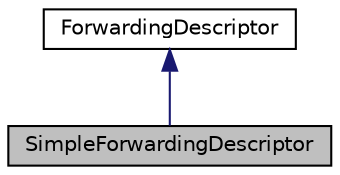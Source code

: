 digraph "SimpleForwardingDescriptor"
{
  edge [fontname="Helvetica",fontsize="10",labelfontname="Helvetica",labelfontsize="10"];
  node [fontname="Helvetica",fontsize="10",shape=record];
  Node0 [label="SimpleForwardingDescriptor",height=0.2,width=0.4,color="black", fillcolor="grey75", style="filled", fontcolor="black"];
  Node1 -> Node0 [dir="back",color="midnightblue",fontsize="10",style="solid",fontname="Helvetica"];
  Node1 [label="ForwardingDescriptor",height=0.2,width=0.4,color="black", fillcolor="white", style="filled",URL="$classkaldi_1_1nnet3_1_1ForwardingDescriptor.html",tooltip="A ForwardingDescriptor describes how we copy data from another NetworkNode, or from multiple other Ne..."];
}
